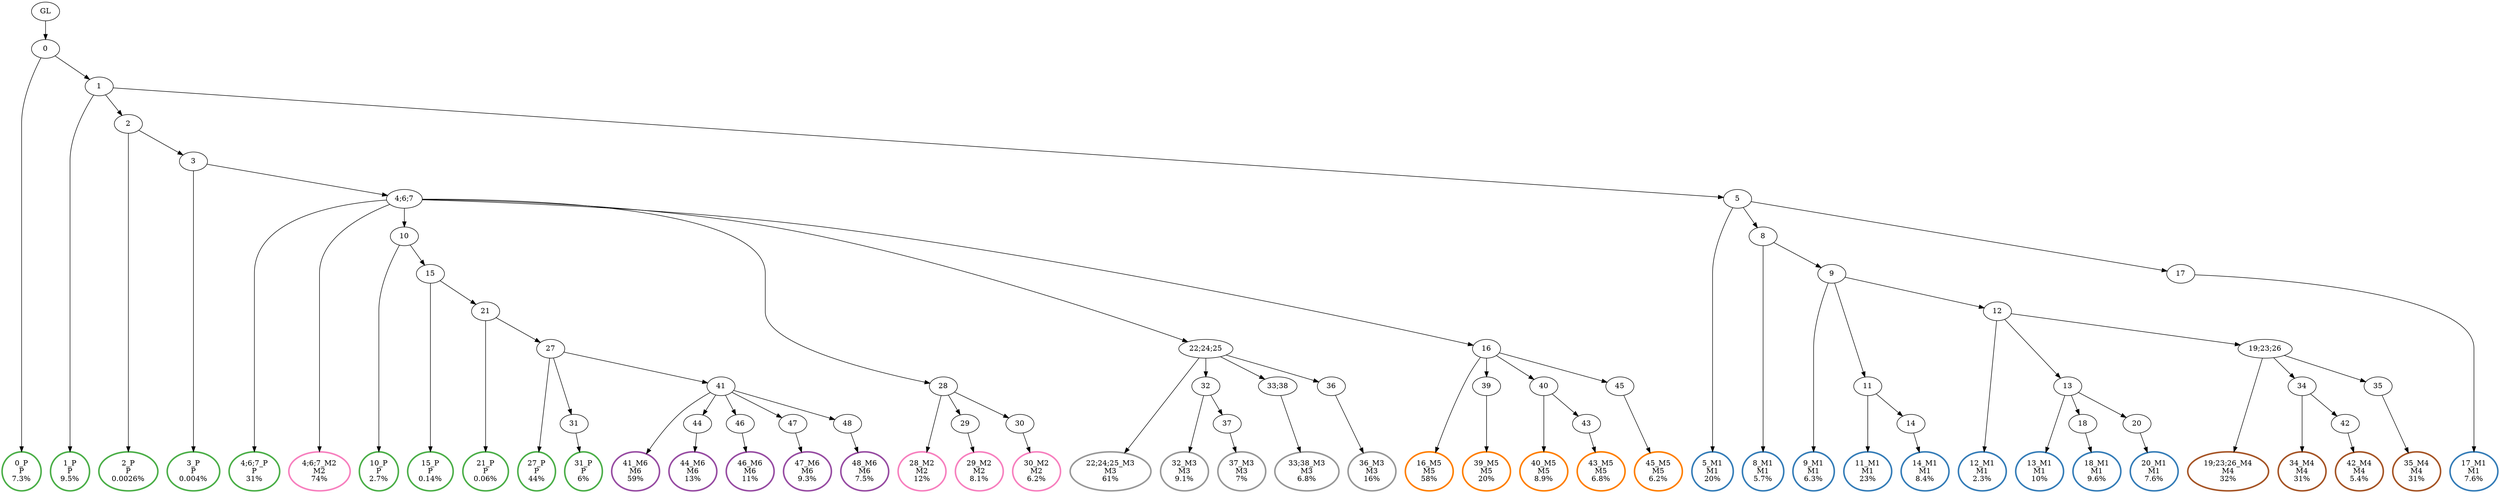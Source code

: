 digraph T {
	{
		rank=same
		83 [penwidth=3,colorscheme=set19,color=3,label="0_P\nP\n7.3%"]
		81 [penwidth=3,colorscheme=set19,color=3,label="1_P\nP\n9.5%"]
		79 [penwidth=3,colorscheme=set19,color=3,label="2_P\nP\n0.0026%"]
		77 [penwidth=3,colorscheme=set19,color=3,label="3_P\nP\n0.004%"]
		75 [penwidth=3,colorscheme=set19,color=3,label="4;6;7_P\nP\n31%"]
		73 [penwidth=3,colorscheme=set19,color=3,label="10_P\nP\n2.7%"]
		71 [penwidth=3,colorscheme=set19,color=3,label="15_P\nP\n0.14%"]
		69 [penwidth=3,colorscheme=set19,color=3,label="21_P\nP\n0.06%"]
		67 [penwidth=3,colorscheme=set19,color=3,label="27_P\nP\n44%"]
		65 [penwidth=3,colorscheme=set19,color=3,label="31_P\nP\n6%"]
		63 [penwidth=3,colorscheme=set19,color=2,label="5_M1\nM1\n20%"]
		61 [penwidth=3,colorscheme=set19,color=2,label="8_M1\nM1\n5.7%"]
		59 [penwidth=3,colorscheme=set19,color=2,label="9_M1\nM1\n6.3%"]
		57 [penwidth=3,colorscheme=set19,color=2,label="11_M1\nM1\n23%"]
		55 [penwidth=3,colorscheme=set19,color=2,label="14_M1\nM1\n8.4%"]
		53 [penwidth=3,colorscheme=set19,color=2,label="12_M1\nM1\n2.3%"]
		51 [penwidth=3,colorscheme=set19,color=2,label="13_M1\nM1\n10%"]
		49 [penwidth=3,colorscheme=set19,color=2,label="18_M1\nM1\n9.6%"]
		47 [penwidth=3,colorscheme=set19,color=2,label="20_M1\nM1\n7.6%"]
		45 [penwidth=3,colorscheme=set19,color=2,label="17_M1\nM1\n7.6%"]
		44 [penwidth=3,colorscheme=set19,color=8,label="4;6;7_M2\nM2\n74%"]
		42 [penwidth=3,colorscheme=set19,color=8,label="28_M2\nM2\n12%"]
		40 [penwidth=3,colorscheme=set19,color=8,label="29_M2\nM2\n8.1%"]
		38 [penwidth=3,colorscheme=set19,color=8,label="30_M2\nM2\n6.2%"]
		36 [penwidth=3,colorscheme=set19,color=9,label="22;24;25_M3\nM3\n61%"]
		34 [penwidth=3,colorscheme=set19,color=9,label="32_M3\nM3\n9.1%"]
		32 [penwidth=3,colorscheme=set19,color=9,label="37_M3\nM3\n7%"]
		30 [penwidth=3,colorscheme=set19,color=9,label="33;38_M3\nM3\n6.8%"]
		28 [penwidth=3,colorscheme=set19,color=9,label="36_M3\nM3\n16%"]
		26 [penwidth=3,colorscheme=set19,color=7,label="19;23;26_M4\nM4\n32%"]
		24 [penwidth=3,colorscheme=set19,color=7,label="34_M4\nM4\n31%"]
		22 [penwidth=3,colorscheme=set19,color=7,label="42_M4\nM4\n5.4%"]
		20 [penwidth=3,colorscheme=set19,color=7,label="35_M4\nM4\n31%"]
		18 [penwidth=3,colorscheme=set19,color=5,label="16_M5\nM5\n58%"]
		16 [penwidth=3,colorscheme=set19,color=5,label="39_M5\nM5\n20%"]
		14 [penwidth=3,colorscheme=set19,color=5,label="40_M5\nM5\n8.9%"]
		12 [penwidth=3,colorscheme=set19,color=5,label="43_M5\nM5\n6.8%"]
		10 [penwidth=3,colorscheme=set19,color=5,label="45_M5\nM5\n6.2%"]
		8 [penwidth=3,colorscheme=set19,color=4,label="41_M6\nM6\n59%"]
		6 [penwidth=3,colorscheme=set19,color=4,label="44_M6\nM6\n13%"]
		4 [penwidth=3,colorscheme=set19,color=4,label="46_M6\nM6\n11%"]
		2 [penwidth=3,colorscheme=set19,color=4,label="47_M6\nM6\n9.3%"]
		0 [penwidth=3,colorscheme=set19,color=4,label="48_M6\nM6\n7.5%"]
	}
	85 [label="GL"]
	84 [label="0"]
	82 [label="1"]
	80 [label="2"]
	78 [label="3"]
	76 [label="4;6;7"]
	74 [label="10"]
	72 [label="15"]
	70 [label="21"]
	68 [label="27"]
	66 [label="31"]
	64 [label="5"]
	62 [label="8"]
	60 [label="9"]
	58 [label="11"]
	56 [label="14"]
	54 [label="12"]
	52 [label="13"]
	50 [label="18"]
	48 [label="20"]
	46 [label="17"]
	43 [label="28"]
	41 [label="29"]
	39 [label="30"]
	37 [label="22;24;25"]
	35 [label="32"]
	33 [label="37"]
	31 [label="33;38"]
	29 [label="36"]
	27 [label="19;23;26"]
	25 [label="34"]
	23 [label="42"]
	21 [label="35"]
	19 [label="16"]
	17 [label="39"]
	15 [label="40"]
	13 [label="43"]
	11 [label="45"]
	9 [label="41"]
	7 [label="44"]
	5 [label="46"]
	3 [label="47"]
	1 [label="48"]
	85 -> 84
	84 -> 83
	84 -> 82
	82 -> 81
	82 -> 80
	82 -> 64
	80 -> 79
	80 -> 78
	78 -> 77
	78 -> 76
	76 -> 75
	76 -> 74
	76 -> 44
	76 -> 43
	76 -> 37
	76 -> 19
	74 -> 73
	74 -> 72
	72 -> 71
	72 -> 70
	70 -> 69
	70 -> 68
	68 -> 67
	68 -> 66
	68 -> 9
	66 -> 65
	64 -> 63
	64 -> 62
	64 -> 46
	62 -> 61
	62 -> 60
	60 -> 59
	60 -> 58
	60 -> 54
	58 -> 57
	58 -> 56
	56 -> 55
	54 -> 53
	54 -> 52
	54 -> 27
	52 -> 51
	52 -> 50
	52 -> 48
	50 -> 49
	48 -> 47
	46 -> 45
	43 -> 42
	43 -> 41
	43 -> 39
	41 -> 40
	39 -> 38
	37 -> 36
	37 -> 35
	37 -> 31
	37 -> 29
	35 -> 34
	35 -> 33
	33 -> 32
	31 -> 30
	29 -> 28
	27 -> 26
	27 -> 25
	27 -> 21
	25 -> 24
	25 -> 23
	23 -> 22
	21 -> 20
	19 -> 18
	19 -> 17
	19 -> 15
	19 -> 11
	17 -> 16
	15 -> 14
	15 -> 13
	13 -> 12
	11 -> 10
	9 -> 8
	9 -> 7
	9 -> 5
	9 -> 3
	9 -> 1
	7 -> 6
	5 -> 4
	3 -> 2
	1 -> 0
}
